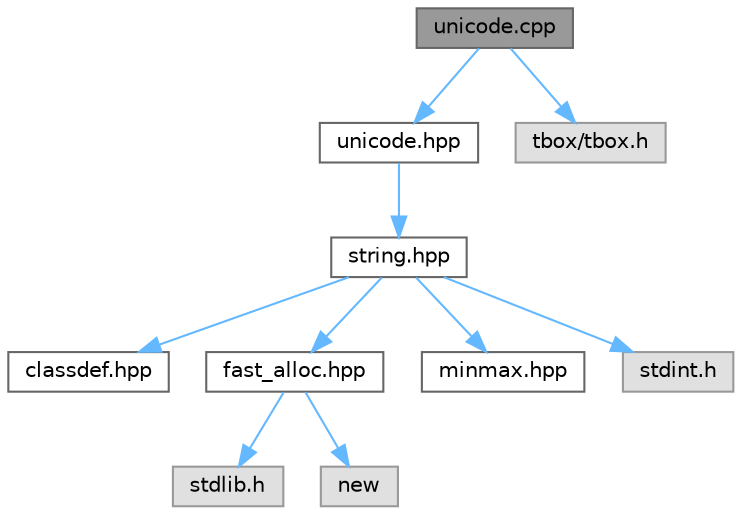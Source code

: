 digraph "unicode.cpp"
{
 // LATEX_PDF_SIZE
  bgcolor="transparent";
  edge [fontname=Helvetica,fontsize=10,labelfontname=Helvetica,labelfontsize=10];
  node [fontname=Helvetica,fontsize=10,shape=box,height=0.2,width=0.4];
  Node1 [id="Node000001",label="unicode.cpp",height=0.2,width=0.4,color="gray40", fillcolor="grey60", style="filled", fontcolor="black",tooltip=" "];
  Node1 -> Node2 [id="edge1_Node000001_Node000002",color="steelblue1",style="solid",tooltip=" "];
  Node2 [id="Node000002",label="unicode.hpp",height=0.2,width=0.4,color="grey40", fillcolor="white", style="filled",URL="$unicode_8hpp.html",tooltip=" "];
  Node2 -> Node3 [id="edge2_Node000002_Node000003",color="steelblue1",style="solid",tooltip=" "];
  Node3 [id="Node000003",label="string.hpp",height=0.2,width=0.4,color="grey40", fillcolor="white", style="filled",URL="$string_8hpp.html",tooltip=" "];
  Node3 -> Node4 [id="edge3_Node000003_Node000004",color="steelblue1",style="solid",tooltip=" "];
  Node4 [id="Node000004",label="classdef.hpp",height=0.2,width=0.4,color="grey40", fillcolor="white", style="filled",URL="$classdef_8hpp.html",tooltip=" "];
  Node3 -> Node5 [id="edge4_Node000003_Node000005",color="steelblue1",style="solid",tooltip=" "];
  Node5 [id="Node000005",label="fast_alloc.hpp",height=0.2,width=0.4,color="grey40", fillcolor="white", style="filled",URL="$fast__alloc_8hpp.html",tooltip=" "];
  Node5 -> Node6 [id="edge5_Node000005_Node000006",color="steelblue1",style="solid",tooltip=" "];
  Node6 [id="Node000006",label="stdlib.h",height=0.2,width=0.4,color="grey60", fillcolor="#E0E0E0", style="filled",tooltip=" "];
  Node5 -> Node7 [id="edge6_Node000005_Node000007",color="steelblue1",style="solid",tooltip=" "];
  Node7 [id="Node000007",label="new",height=0.2,width=0.4,color="grey60", fillcolor="#E0E0E0", style="filled",tooltip=" "];
  Node3 -> Node8 [id="edge7_Node000003_Node000008",color="steelblue1",style="solid",tooltip=" "];
  Node8 [id="Node000008",label="minmax.hpp",height=0.2,width=0.4,color="grey40", fillcolor="white", style="filled",URL="$minmax_8hpp.html",tooltip=" "];
  Node3 -> Node9 [id="edge8_Node000003_Node000009",color="steelblue1",style="solid",tooltip=" "];
  Node9 [id="Node000009",label="stdint.h",height=0.2,width=0.4,color="grey60", fillcolor="#E0E0E0", style="filled",tooltip=" "];
  Node1 -> Node10 [id="edge9_Node000001_Node000010",color="steelblue1",style="solid",tooltip=" "];
  Node10 [id="Node000010",label="tbox/tbox.h",height=0.2,width=0.4,color="grey60", fillcolor="#E0E0E0", style="filled",tooltip=" "];
}

